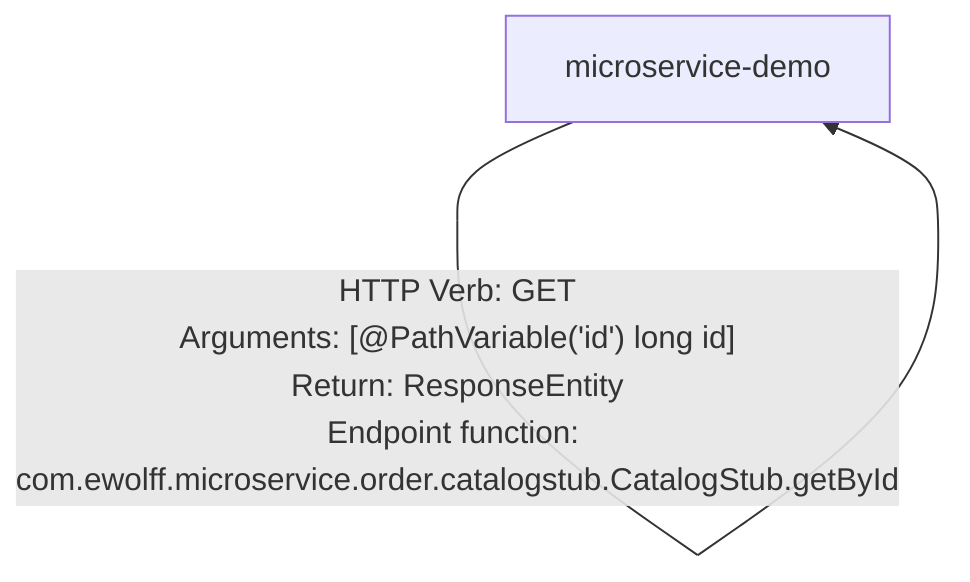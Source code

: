 graph TD
    microservice-demo-->|"HTTP Verb: GET<br/>Arguments: [@PathVariable('id') long id]<br/>Return: ResponseEntity<Customer><br/>Endpoint function: com.ewolff.microservice.order.customerstub.CustomerStub.getById"|microservice-demo
    microservice-demo-->|"HTTP Verb: GET<br/>Arguments: [@PathVariable('id') long id]<br/>Return: ResponseEntity<Item><br/>Endpoint function: com.ewolff.microservice.order.catalogstub.CatalogStub.getById"|microservice-demo